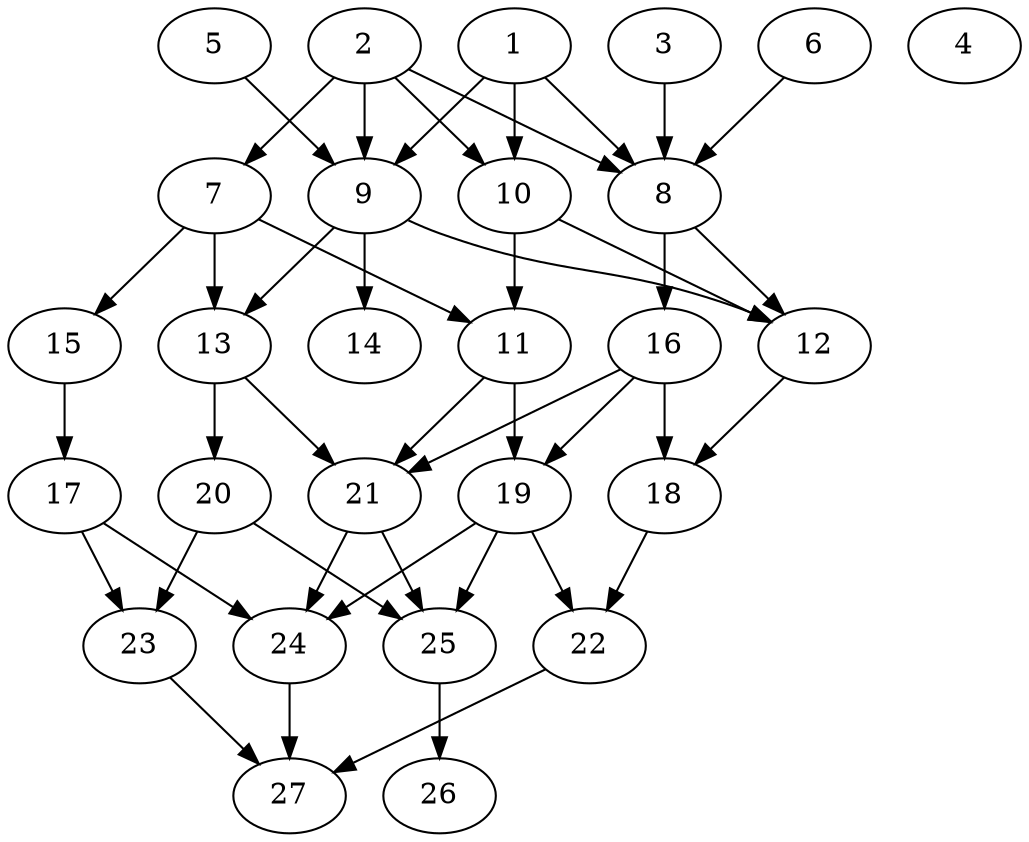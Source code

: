 // DAG (tier=2-normal, mode=data, n=27, ccr=0.426, fat=0.579, density=0.593, regular=0.498, jump=0.104, mindata=2097152, maxdata=16777216)
// DAG automatically generated by daggen at Sun Aug 24 16:33:34 2025
// /home/ermia/Project/Environments/daggen/bin/daggen --dot --ccr 0.426 --fat 0.579 --regular 0.498 --density 0.593 --jump 0.104 --mindata 2097152 --maxdata 16777216 -n 27 
digraph G {
  1 [size="34768787741740528", alpha="0.12", expect_size="17384393870870264"]
  1 -> 8 [size ="894272798720000"]
  1 -> 9 [size ="894272798720000"]
  1 -> 10 [size ="894272798720000"]
  2 [size="2899067859609238", alpha="0.08", expect_size="1449533929804619"]
  2 -> 7 [size ="306333920264192"]
  2 -> 8 [size ="306333920264192"]
  2 -> 9 [size ="306333920264192"]
  2 -> 10 [size ="306333920264192"]
  3 [size="345566003108877312", alpha="0.02", expect_size="172783001554438656"]
  3 -> 8 [size ="324854960095232"]
  4 [size="88121070054113872", alpha="0.04", expect_size="44060535027056936"]
  5 [size="192722569465020416", alpha="0.19", expect_size="96361284732510208"]
  5 -> 9 [size ="84509152247808"]
  6 [size="3945318634102754115584", alpha="0.18", expect_size="1972659317051377057792"]
  6 -> 8 [size ="1997459777650688"]
  7 [size="4906950910400208", alpha="0.15", expect_size="2453475455200104"]
  7 -> 11 [size ="239116608339968"]
  7 -> 13 [size ="239116608339968"]
  7 -> 15 [size ="239116608339968"]
  8 [size="1264730108731555328", alpha="0.03", expect_size="632365054365777664"]
  8 -> 12 [size ="849970303336448"]
  8 -> 16 [size ="849970303336448"]
  9 [size="4464347612014706688000", alpha="0.05", expect_size="2232173806007353344000"]
  9 -> 12 [size ="2169012171571200"]
  9 -> 13 [size ="2169012171571200"]
  9 -> 14 [size ="2169012171571200"]
  10 [size="3310390703364166656", alpha="0.00", expect_size="1655195351682083328"]
  10 -> 11 [size ="1252042433626112"]
  10 -> 12 [size ="1252042433626112"]
  11 [size="242645670007049984", alpha="0.01", expect_size="121322835003524992"]
  11 -> 19 [size ="133815376805888"]
  11 -> 21 [size ="133815376805888"]
  12 [size="295834854992344768", alpha="0.06", expect_size="147917427496172384"]
  12 -> 18 [size ="258017777942528"]
  13 [size="52212977893376000000", alpha="0.01", expect_size="26106488946688000000"]
  13 -> 20 [size ="111757230080000"]
  13 -> 21 [size ="111757230080000"]
  14 [size="4391914321920685056", alpha="0.02", expect_size="2195957160960342528"]
  15 [size="1088665029909468", alpha="0.12", expect_size="544332514954734"]
  15 -> 17 [size ="53017646727168"]
  16 [size="68786579183514168", alpha="0.13", expect_size="34393289591757084"]
  16 -> 18 [size ="1086934495526912"]
  16 -> 19 [size ="1086934495526912"]
  16 -> 21 [size ="1086934495526912"]
  17 [size="1701703048305622122496", alpha="0.08", expect_size="850851524152811061248"]
  17 -> 23 [size ="1140282619854848"]
  17 -> 24 [size ="1140282619854848"]
  18 [size="15785660136320064", alpha="0.10", expect_size="7892830068160032"]
  18 -> 22 [size ="406124088000512"]
  19 [size="75804691694656421888", alpha="0.08", expect_size="37902345847328210944"]
  19 -> 22 [size ="143291592998912"]
  19 -> 24 [size ="143291592998912"]
  19 -> 25 [size ="143291592998912"]
  20 [size="3770792271214927872", alpha="0.18", expect_size="1885396135607463936"]
  20 -> 23 [size ="1500867731652608"]
  20 -> 25 [size ="1500867731652608"]
  21 [size="951166013805414055936", alpha="0.08", expect_size="475583006902707027968"]
  21 -> 24 [size ="773738492592128"]
  21 -> 25 [size ="773738492592128"]
  22 [size="2409449674957664550912", alpha="0.16", expect_size="1204724837478832275456"]
  22 -> 27 [size ="1437811303514112"]
  23 [size="3513962835088500", alpha="0.16", expect_size="1756981417544250"]
  23 -> 27 [size ="136915504332800"]
  24 [size="279763220289785167872", alpha="0.19", expect_size="139881610144892583936"]
  24 -> 27 [size ="342202936983552"]
  25 [size="1145851442473269504", alpha="0.19", expect_size="572925721236634752"]
  25 -> 26 [size ="970490944421888"]
  26 [size="4043746092439989248", alpha="0.00", expect_size="2021873046219994624"]
  27 [size="598949887671383936", alpha="0.00", expect_size="299474943835691968"]
}
